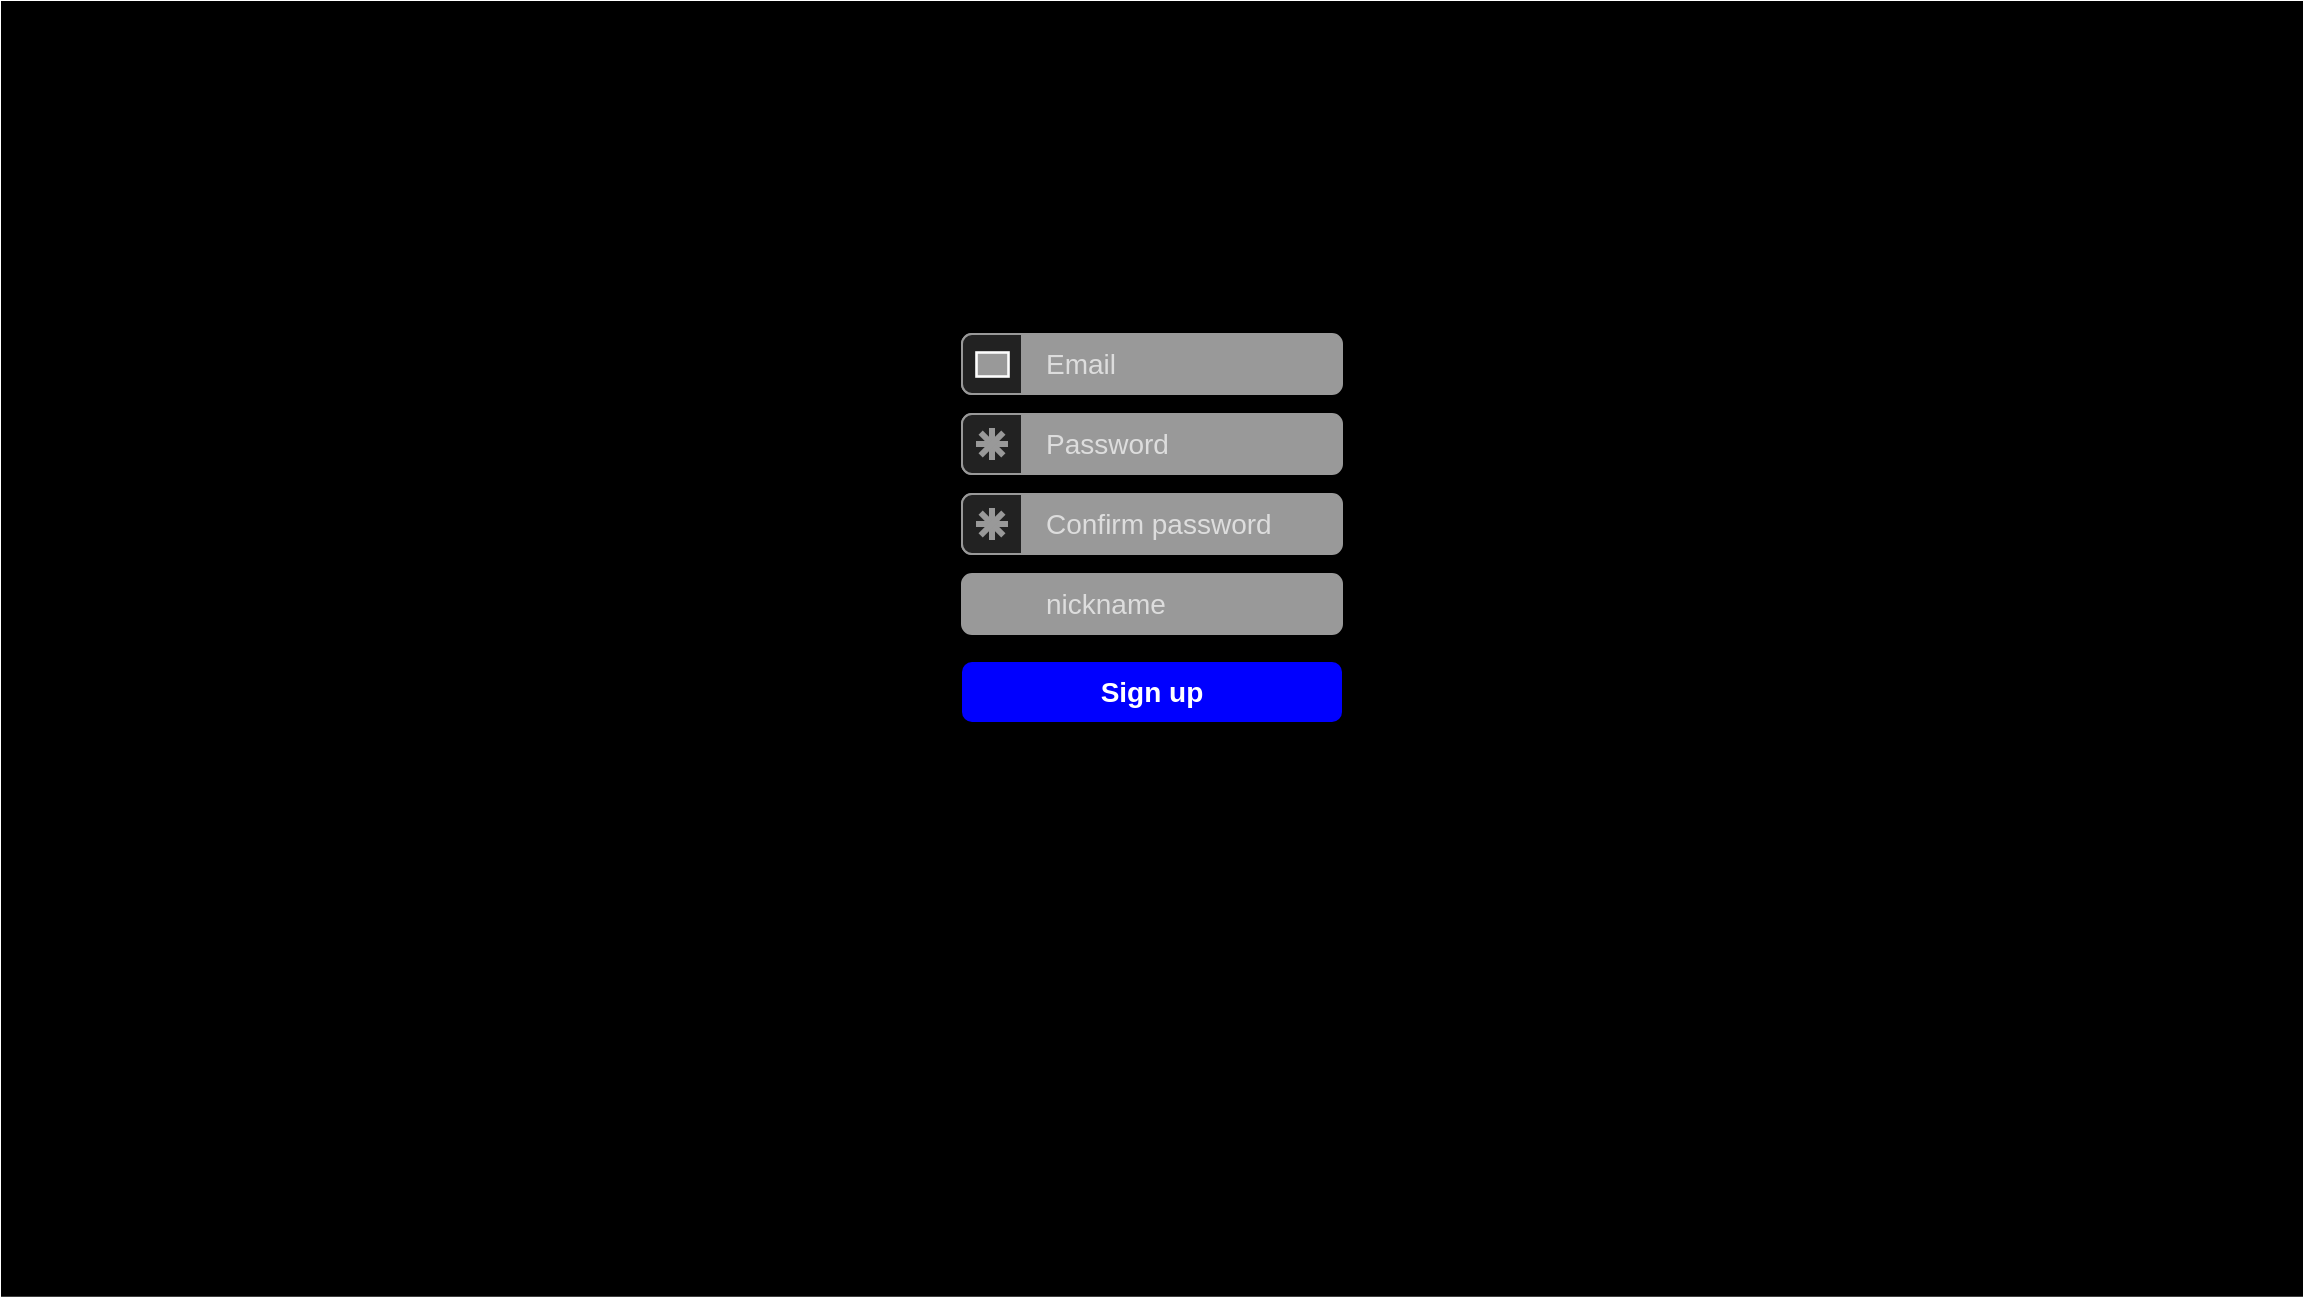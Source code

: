 <mxfile pages="1" version="11.2.5" type="device"><diagram name="Page-1" id="c9db0220-8083-56f3-ca83-edcdcd058819"><mxGraphModel dx="1038" dy="591" grid="1" gridSize="10" guides="1" tooltips="1" connect="1" arrows="1" fold="1" page="1" pageScale="1.5" pageWidth="826" pageHeight="1169" background="#ffffff" math="0" shadow="0"><root><mxCell id="0" style=";html=1;"/><mxCell id="1" style=";html=1;" parent="0"/><mxCell id="wnzABlHWpBjRqbGVxJQV-11" value="" style="rounded=0;whiteSpace=wrap;html=1;fillColor=#000000;" parent="1" vertex="1"><mxGeometry x="40" y="110" width="1150" height="646.875" as="geometry"/></mxCell><mxCell id="HgKeWhAOvGDtszrQV6TW-86" value="" style="html=1;shadow=0;dashed=0;shape=mxgraph.bootstrap.rrect;fillColor=#000000;align=center;rSize=5;strokeColor=#000000;verticalAlign=top;spacingTop=20;fontSize=14;fontStyle=1;whiteSpace=wrap;labelBackgroundColor=none;" parent="1" vertex="1"><mxGeometry x="495" y="250" width="240" height="240" as="geometry"/></mxCell><mxCell id="HgKeWhAOvGDtszrQV6TW-87" value="Email" style="html=1;shadow=0;dashed=0;shape=mxgraph.bootstrap.rrect;rSize=5;strokeColor=#999999;fillColor=#999999;fontSize=14;fontColor=#dddddd;align=left;spacingLeft=40;whiteSpace=wrap;resizeWidth=1;" parent="HgKeWhAOvGDtszrQV6TW-86" vertex="1"><mxGeometry width="190" height="30" relative="1" as="geometry"><mxPoint x="25" y="26" as="offset"/></mxGeometry></mxCell><mxCell id="HgKeWhAOvGDtszrQV6TW-88" value="" style="html=1;shadow=0;dashed=0;shape=mxgraph.bootstrap.leftButton;rSize=5;strokeColor=#999999;fillColor=#222222;resizeHeight=1;" parent="HgKeWhAOvGDtszrQV6TW-87" vertex="1"><mxGeometry width="30" height="30" relative="1" as="geometry"/></mxCell><mxCell id="HgKeWhAOvGDtszrQV6TW-89" value="" style="html=1;shadow=0;dashed=0;shape=mxgraph.bootstrap.mail;strokeColor=#fdfdfd;fillColor=#999999;strokeWidth=1.3;" parent="HgKeWhAOvGDtszrQV6TW-88" vertex="1"><mxGeometry x="0.5" y="0.5" width="16" height="12" relative="1" as="geometry"><mxPoint x="-8" y="-6" as="offset"/></mxGeometry></mxCell><mxCell id="HgKeWhAOvGDtszrQV6TW-90" value="Password" style="html=1;shadow=0;dashed=0;shape=mxgraph.bootstrap.rrect;fillColor=#999999;rSize=5;strokeColor=#999999;fontSize=14;fontColor=#dddddd;align=left;spacingLeft=40;whiteSpace=wrap;resizeWidth=1;" parent="HgKeWhAOvGDtszrQV6TW-86" vertex="1"><mxGeometry width="190" height="30" relative="1" as="geometry"><mxPoint x="25" y="66" as="offset"/></mxGeometry></mxCell><mxCell id="HgKeWhAOvGDtszrQV6TW-91" value="" style="html=1;shadow=0;dashed=0;shape=mxgraph.bootstrap.leftButton;rSize=5;strokeColor=#999999;fillColor=#222222;resizeHeight=1;" parent="HgKeWhAOvGDtszrQV6TW-90" vertex="1"><mxGeometry width="30" height="30" relative="1" as="geometry"><mxPoint as="offset"/></mxGeometry></mxCell><mxCell id="HgKeWhAOvGDtszrQV6TW-92" value="" style="html=1;shadow=0;dashed=0;shape=mxgraph.bootstrap.password;strokeColor=#999999;strokeWidth=3;" parent="HgKeWhAOvGDtszrQV6TW-91" vertex="1"><mxGeometry x="0.5" y="0.5" width="16" height="16" relative="1" as="geometry"><mxPoint x="-8" y="-8" as="offset"/></mxGeometry></mxCell><mxCell id="HgKeWhAOvGDtszrQV6TW-94" value="Sign up" style="html=1;shadow=0;dashed=0;shape=mxgraph.bootstrap.rrect;rSize=5;strokeColor=none;fillColor=#0000FF;fontColor=#ffffff;fontSize=14;fontStyle=1;whiteSpace=wrap;resizeWidth=1;" parent="HgKeWhAOvGDtszrQV6TW-86" vertex="1"><mxGeometry y="1" width="190" height="30" relative="1" as="geometry"><mxPoint x="25" y="-50" as="offset"/></mxGeometry></mxCell><mxCell id="HgKeWhAOvGDtszrQV6TW-96" value="Confirm password" style="html=1;shadow=0;dashed=0;shape=mxgraph.bootstrap.rrect;fillColor=#999999;rSize=5;strokeColor=#999999;fontSize=14;fontColor=#dddddd;align=left;spacingLeft=40;whiteSpace=wrap;resizeWidth=1;" parent="HgKeWhAOvGDtszrQV6TW-86" vertex="1"><mxGeometry width="190" height="30" relative="1" as="geometry"><mxPoint x="25" y="106" as="offset"/></mxGeometry></mxCell><mxCell id="HgKeWhAOvGDtszrQV6TW-97" value="" style="html=1;shadow=0;dashed=0;shape=mxgraph.bootstrap.leftButton;rSize=5;strokeColor=#999999;fillColor=#222222;resizeHeight=1;" parent="HgKeWhAOvGDtszrQV6TW-96" vertex="1"><mxGeometry width="30" height="30" relative="1" as="geometry"><mxPoint as="offset"/></mxGeometry></mxCell><mxCell id="HgKeWhAOvGDtszrQV6TW-98" value="" style="html=1;shadow=0;dashed=0;shape=mxgraph.bootstrap.password;strokeColor=#999999;strokeWidth=3;" parent="HgKeWhAOvGDtszrQV6TW-97" vertex="1"><mxGeometry x="0.5" y="0.5" width="16" height="16" relative="1" as="geometry"><mxPoint x="-8" y="-8" as="offset"/></mxGeometry></mxCell><mxCell id="HgKeWhAOvGDtszrQV6TW-107" value="" style="group" parent="HgKeWhAOvGDtszrQV6TW-86" vertex="1" connectable="0"><mxGeometry x="25" y="146" width="190" height="25.714" as="geometry"/></mxCell><mxCell id="HgKeWhAOvGDtszrQV6TW-99" value="nickname" style="html=1;shadow=0;dashed=0;shape=mxgraph.bootstrap.rrect;fillColor=#999999;rSize=5;strokeColor=#999999;fontSize=14;fontColor=#dddddd;align=left;spacingLeft=40;whiteSpace=wrap;resizeWidth=1;" parent="HgKeWhAOvGDtszrQV6TW-107" vertex="1"><mxGeometry width="190" height="30" relative="1" as="geometry"><mxPoint as="offset"/></mxGeometry></mxCell><mxCell id="HgKeWhAOvGDtszrQV6TW-105" value="" style="shape=image;html=1;verticalAlign=top;verticalLabelPosition=bottom;labelBackgroundColor=#ffffff;imageAspect=0;aspect=fixed;image=https://cdn4.iconfinder.com/data/icons/e-commerce-icon-set/48/Username_2-128.png;strokeColor=#000000;fillColor=#222222;fontSize=14;fontColor=#FFFFFF;align=center;" parent="HgKeWhAOvGDtszrQV6TW-107" vertex="1"><mxGeometry width="25.714" height="25.714" as="geometry"/></mxCell></root></mxGraphModel></diagram></mxfile>